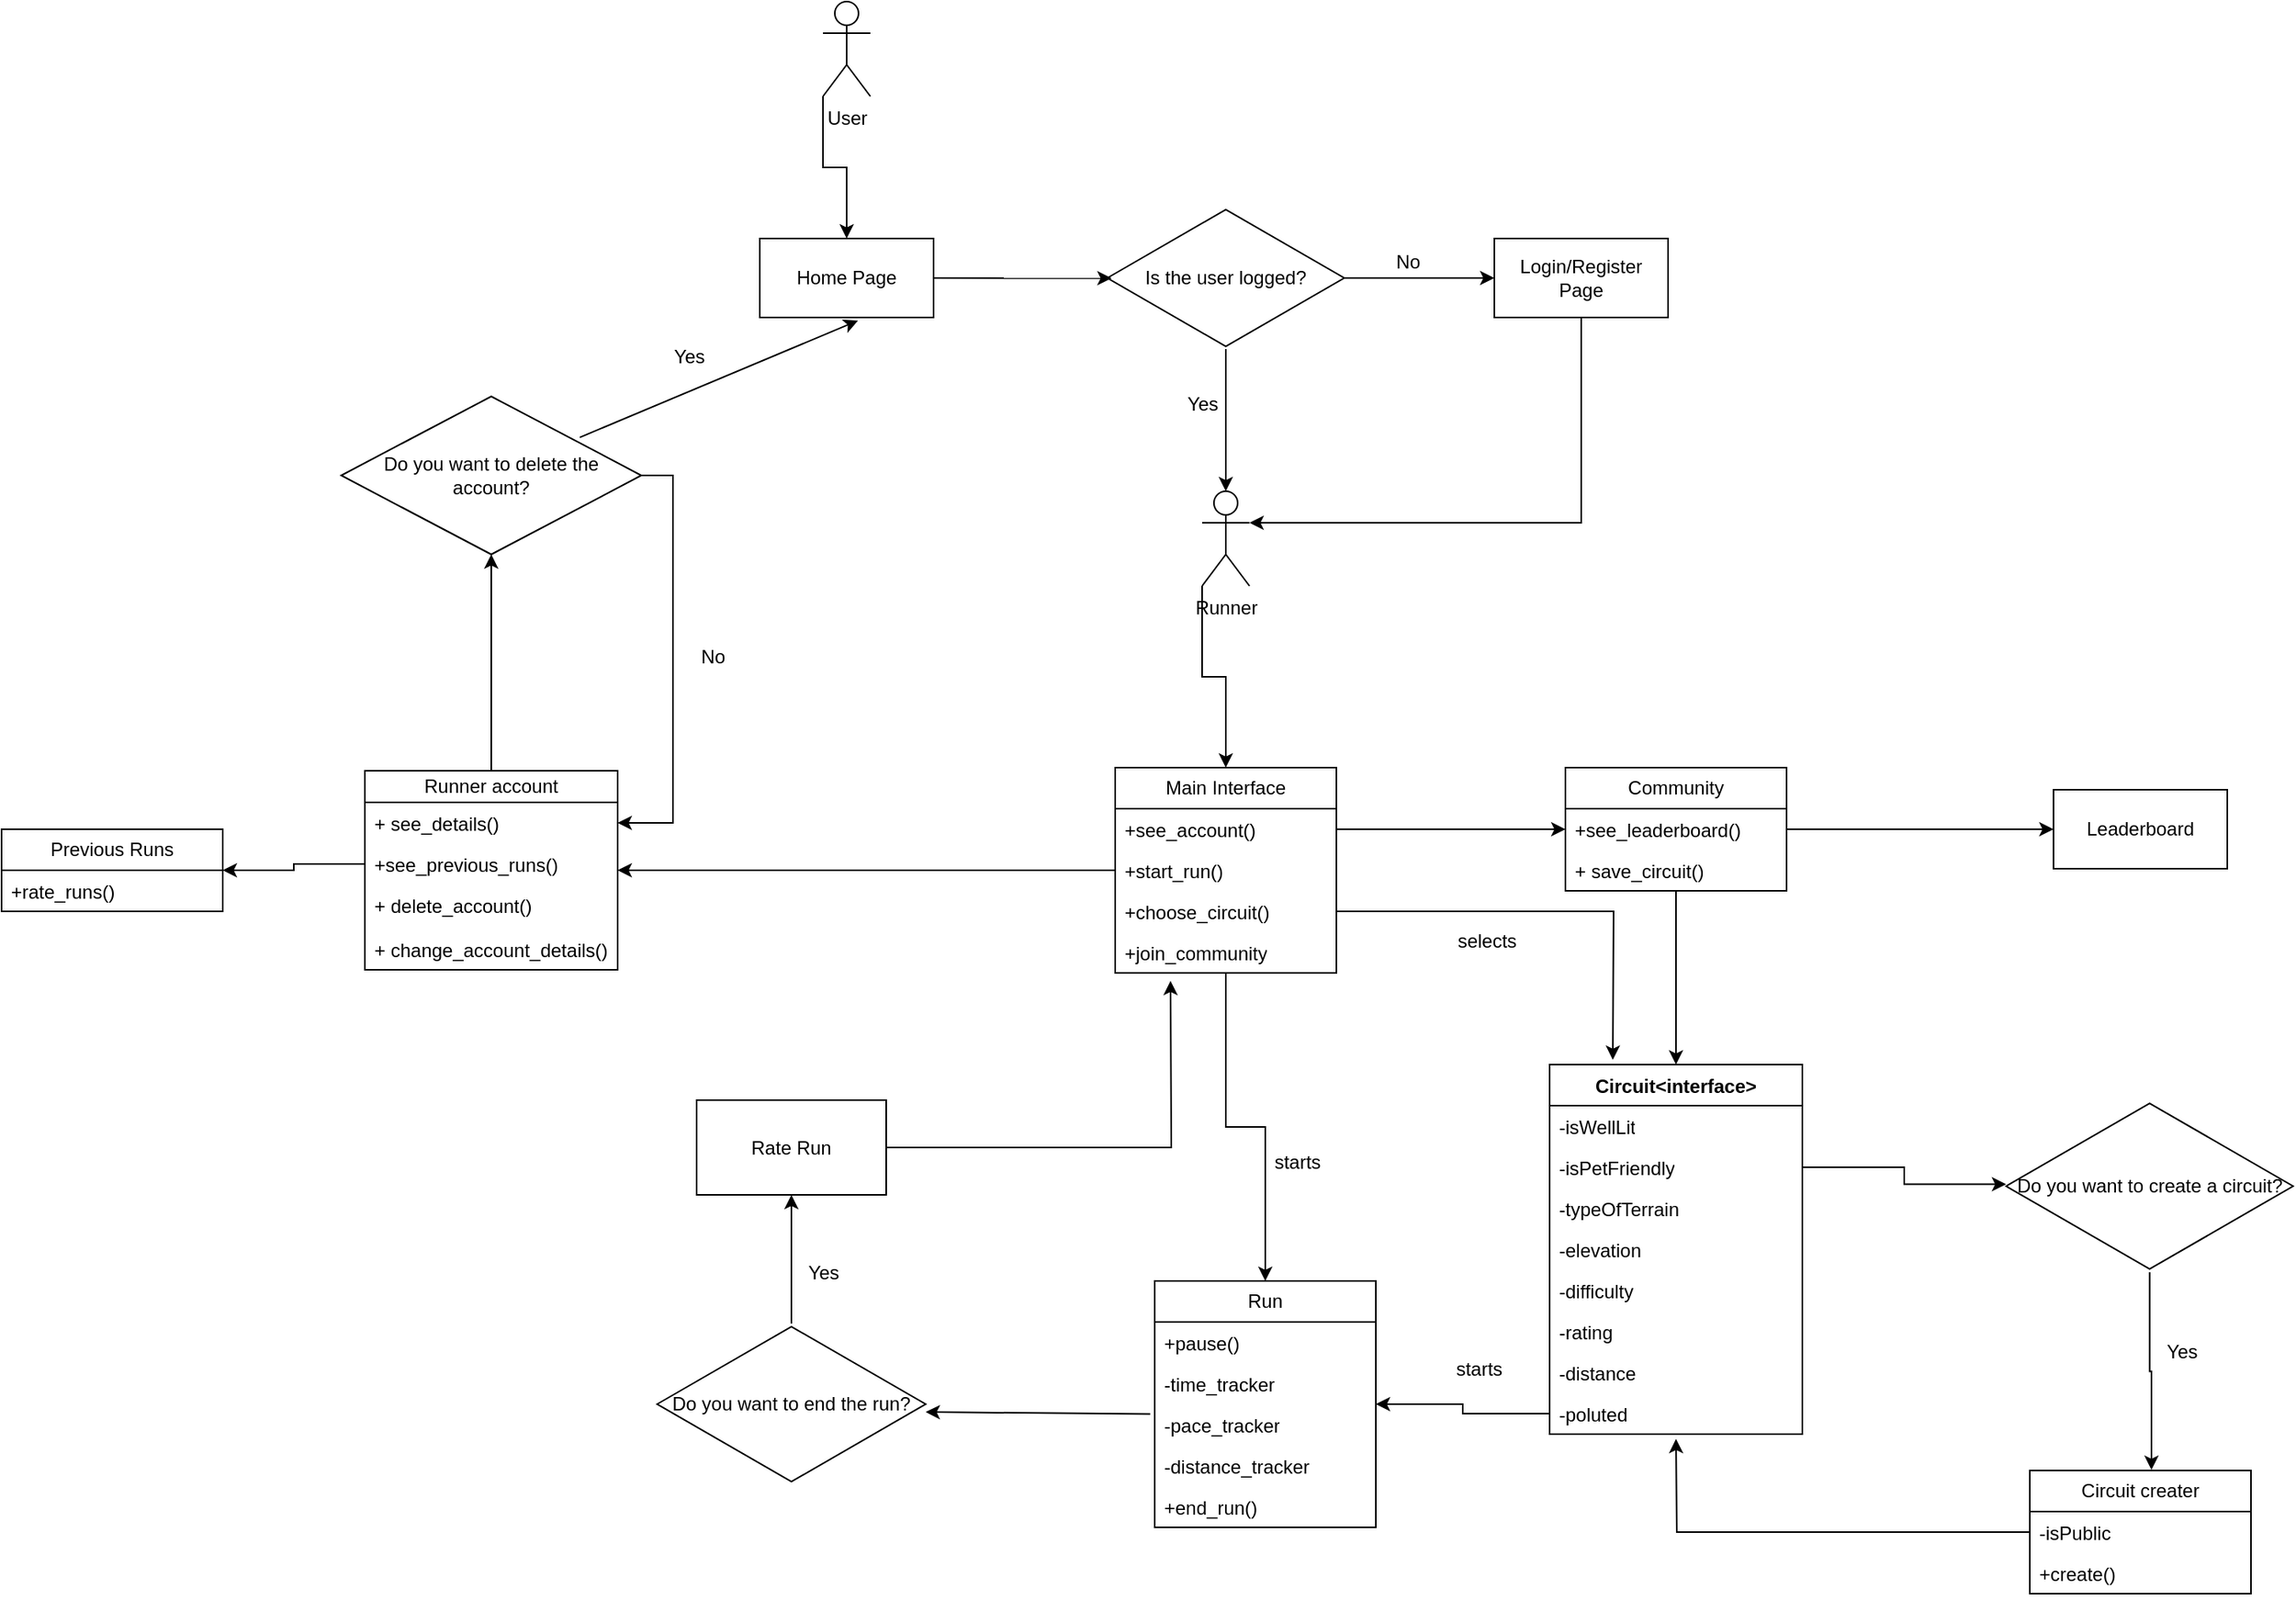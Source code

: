 <mxfile version="24.0.7" type="device">
  <diagram name="Page-1" id="b5b7bab2-c9e2-2cf4-8b2a-24fd1a2a6d21">
    <mxGraphModel dx="2227" dy="696" grid="1" gridSize="10" guides="1" tooltips="1" connect="1" arrows="1" fold="1" page="1" pageScale="1" pageWidth="827" pageHeight="1169" background="none" math="0" shadow="0">
      <root>
        <mxCell id="0" />
        <mxCell id="1" parent="0" />
        <mxCell id="a7nO67XUlajImu4DzMsQ-3" style="edgeStyle=orthogonalEdgeStyle;rounded=0;orthogonalLoop=1;jettySize=auto;html=1;exitX=0;exitY=1;exitDx=0;exitDy=0;exitPerimeter=0;" edge="1" parent="1" source="4FVMw5Oiit9OQuc1B4m7-1" target="4FVMw5Oiit9OQuc1B4m7-6">
          <mxGeometry relative="1" as="geometry" />
        </mxCell>
        <mxCell id="4FVMw5Oiit9OQuc1B4m7-1" value="User&lt;br&gt;" style="shape=umlActor;verticalLabelPosition=bottom;verticalAlign=top;html=1;outlineConnect=0;" parent="1" vertex="1">
          <mxGeometry x="330" y="30" width="30" height="60" as="geometry" />
        </mxCell>
        <mxCell id="4FVMw5Oiit9OQuc1B4m7-6" value="Home Page" style="html=1;whiteSpace=wrap;" parent="1" vertex="1">
          <mxGeometry x="290" y="180" width="110" height="50" as="geometry" />
        </mxCell>
        <mxCell id="a7nO67XUlajImu4DzMsQ-4" style="edgeStyle=orthogonalEdgeStyle;rounded=0;orthogonalLoop=1;jettySize=auto;html=1;entryX=0;entryY=0.5;entryDx=0;entryDy=0;" edge="1" parent="1" source="4FVMw5Oiit9OQuc1B4m7-7" target="4FVMw5Oiit9OQuc1B4m7-11">
          <mxGeometry relative="1" as="geometry" />
        </mxCell>
        <mxCell id="4FVMw5Oiit9OQuc1B4m7-7" value="Is the user logged?" style="html=1;whiteSpace=wrap;aspect=fixed;shape=isoRectangle;" parent="1" vertex="1">
          <mxGeometry x="510" y="160" width="150" height="90" as="geometry" />
        </mxCell>
        <mxCell id="4FVMw5Oiit9OQuc1B4m7-8" value="" style="endArrow=classic;html=1;rounded=0;entryX=0.018;entryY=0.502;entryDx=0;entryDy=0;entryPerimeter=0;exitX=1;exitY=0.5;exitDx=0;exitDy=0;" parent="1" target="4FVMw5Oiit9OQuc1B4m7-7" edge="1" source="4FVMw5Oiit9OQuc1B4m7-6">
          <mxGeometry width="50" height="50" relative="1" as="geometry">
            <mxPoint x="330" y="384.71" as="sourcePoint" />
            <mxPoint x="410" y="384.71" as="targetPoint" />
          </mxGeometry>
        </mxCell>
        <mxCell id="4FVMw5Oiit9OQuc1B4m7-10" value="No&lt;br&gt;" style="text;html=1;align=center;verticalAlign=middle;resizable=0;points=[];autosize=1;strokeColor=none;fillColor=none;" parent="1" vertex="1">
          <mxGeometry x="680" y="180" width="40" height="30" as="geometry" />
        </mxCell>
        <mxCell id="4FVMw5Oiit9OQuc1B4m7-11" value="Login/Register&lt;br&gt;Page" style="html=1;whiteSpace=wrap;" parent="1" vertex="1">
          <mxGeometry x="755" y="180" width="110" height="50" as="geometry" />
        </mxCell>
        <mxCell id="4FVMw5Oiit9OQuc1B4m7-13" value="Yes" style="text;html=1;align=center;verticalAlign=middle;resizable=0;points=[];autosize=1;strokeColor=none;fillColor=none;" parent="1" vertex="1">
          <mxGeometry x="550" y="270" width="40" height="30" as="geometry" />
        </mxCell>
        <mxCell id="a7nO67XUlajImu4DzMsQ-8" style="edgeStyle=orthogonalEdgeStyle;rounded=0;orthogonalLoop=1;jettySize=auto;html=1;exitX=0;exitY=1;exitDx=0;exitDy=0;exitPerimeter=0;entryX=0.5;entryY=0;entryDx=0;entryDy=0;" edge="1" parent="1" source="4FVMw5Oiit9OQuc1B4m7-16" target="4FVMw5Oiit9OQuc1B4m7-25">
          <mxGeometry relative="1" as="geometry" />
        </mxCell>
        <mxCell id="4FVMw5Oiit9OQuc1B4m7-16" value="Runner&lt;br&gt;" style="shape=umlActor;verticalLabelPosition=bottom;verticalAlign=top;html=1;outlineConnect=0;" parent="1" vertex="1">
          <mxGeometry x="570" y="340" width="30" height="60" as="geometry" />
        </mxCell>
        <mxCell id="a7nO67XUlajImu4DzMsQ-25" style="edgeStyle=orthogonalEdgeStyle;rounded=0;orthogonalLoop=1;jettySize=auto;html=1;exitX=0.5;exitY=0;exitDx=0;exitDy=0;entryX=0.5;entryY=1;entryDx=0;entryDy=0;" edge="1" parent="1" source="4FVMw5Oiit9OQuc1B4m7-20" target="4FVMw5Oiit9OQuc1B4m7-55">
          <mxGeometry relative="1" as="geometry" />
        </mxCell>
        <mxCell id="4FVMw5Oiit9OQuc1B4m7-20" value="Runner account" style="swimlane;fontStyle=0;childLayout=stackLayout;horizontal=1;startSize=20;fillColor=none;horizontalStack=0;resizeParent=1;resizeParentMax=0;resizeLast=0;collapsible=1;marginBottom=0;whiteSpace=wrap;html=1;" parent="1" vertex="1">
          <mxGeometry x="40" y="517" width="160" height="126" as="geometry">
            <mxRectangle y="270" width="130" height="30" as="alternateBounds" />
          </mxGeometry>
        </mxCell>
        <mxCell id="4FVMw5Oiit9OQuc1B4m7-21" value="+ see_details()" style="text;strokeColor=none;fillColor=none;align=left;verticalAlign=top;spacingLeft=4;spacingRight=4;overflow=hidden;rotatable=0;points=[[0,0.5],[1,0.5]];portConstraint=eastwest;whiteSpace=wrap;html=1;" parent="4FVMw5Oiit9OQuc1B4m7-20" vertex="1">
          <mxGeometry y="20" width="160" height="26" as="geometry" />
        </mxCell>
        <mxCell id="4FVMw5Oiit9OQuc1B4m7-22" value="+see_previous_runs()" style="text;strokeColor=none;fillColor=none;align=left;verticalAlign=top;spacingLeft=4;spacingRight=4;overflow=hidden;rotatable=0;points=[[0,0.5],[1,0.5]];portConstraint=eastwest;whiteSpace=wrap;html=1;" parent="4FVMw5Oiit9OQuc1B4m7-20" vertex="1">
          <mxGeometry y="46" width="160" height="26" as="geometry" />
        </mxCell>
        <mxCell id="4FVMw5Oiit9OQuc1B4m7-23" value="+ delete_account()" style="text;strokeColor=none;fillColor=none;align=left;verticalAlign=top;spacingLeft=4;spacingRight=4;overflow=hidden;rotatable=0;points=[[0,0.5],[1,0.5]];portConstraint=eastwest;whiteSpace=wrap;html=1;" parent="4FVMw5Oiit9OQuc1B4m7-20" vertex="1">
          <mxGeometry y="72" width="160" height="28" as="geometry" />
        </mxCell>
        <mxCell id="4FVMw5Oiit9OQuc1B4m7-31" value="+ change_account_details()" style="text;strokeColor=none;fillColor=none;align=left;verticalAlign=top;spacingLeft=4;spacingRight=4;overflow=hidden;rotatable=0;points=[[0,0.5],[1,0.5]];portConstraint=eastwest;whiteSpace=wrap;html=1;" parent="4FVMw5Oiit9OQuc1B4m7-20" vertex="1">
          <mxGeometry y="100" width="160" height="26" as="geometry" />
        </mxCell>
        <mxCell id="a7nO67XUlajImu4DzMsQ-22" style="edgeStyle=orthogonalEdgeStyle;rounded=0;orthogonalLoop=1;jettySize=auto;html=1;entryX=0.5;entryY=0;entryDx=0;entryDy=0;" edge="1" parent="1" source="4FVMw5Oiit9OQuc1B4m7-25" target="4FVMw5Oiit9OQuc1B4m7-32">
          <mxGeometry relative="1" as="geometry" />
        </mxCell>
        <mxCell id="4FVMw5Oiit9OQuc1B4m7-25" value="Main Interface" style="swimlane;fontStyle=0;childLayout=stackLayout;horizontal=1;startSize=26;fillColor=none;horizontalStack=0;resizeParent=1;resizeParentMax=0;resizeLast=0;collapsible=1;marginBottom=0;whiteSpace=wrap;html=1;" parent="1" vertex="1">
          <mxGeometry x="515" y="515" width="140" height="130" as="geometry">
            <mxRectangle x="240" y="230" width="120" height="30" as="alternateBounds" />
          </mxGeometry>
        </mxCell>
        <mxCell id="4FVMw5Oiit9OQuc1B4m7-26" value="+see_account()" style="text;strokeColor=none;fillColor=none;align=left;verticalAlign=top;spacingLeft=4;spacingRight=4;overflow=hidden;rotatable=0;points=[[0,0.5],[1,0.5]];portConstraint=eastwest;whiteSpace=wrap;html=1;" parent="4FVMw5Oiit9OQuc1B4m7-25" vertex="1">
          <mxGeometry y="26" width="140" height="26" as="geometry" />
        </mxCell>
        <mxCell id="a7nO67XUlajImu4DzMsQ-24" style="edgeStyle=orthogonalEdgeStyle;rounded=0;orthogonalLoop=1;jettySize=auto;html=1;exitX=0;exitY=0.5;exitDx=0;exitDy=0;" edge="1" parent="4FVMw5Oiit9OQuc1B4m7-25" source="4FVMw5Oiit9OQuc1B4m7-27">
          <mxGeometry relative="1" as="geometry">
            <mxPoint x="-315" y="65" as="targetPoint" />
          </mxGeometry>
        </mxCell>
        <mxCell id="4FVMw5Oiit9OQuc1B4m7-27" value="+start_run()" style="text;strokeColor=none;fillColor=none;align=left;verticalAlign=top;spacingLeft=4;spacingRight=4;overflow=hidden;rotatable=0;points=[[0,0.5],[1,0.5]];portConstraint=eastwest;whiteSpace=wrap;html=1;" parent="4FVMw5Oiit9OQuc1B4m7-25" vertex="1">
          <mxGeometry y="52" width="140" height="26" as="geometry" />
        </mxCell>
        <mxCell id="a7nO67XUlajImu4DzMsQ-23" style="edgeStyle=orthogonalEdgeStyle;rounded=0;orthogonalLoop=1;jettySize=auto;html=1;" edge="1" parent="4FVMw5Oiit9OQuc1B4m7-25" source="4FVMw5Oiit9OQuc1B4m7-28">
          <mxGeometry relative="1" as="geometry">
            <mxPoint x="315" y="185" as="targetPoint" />
          </mxGeometry>
        </mxCell>
        <mxCell id="4FVMw5Oiit9OQuc1B4m7-28" value="+choose_circuit()" style="text;strokeColor=none;fillColor=none;align=left;verticalAlign=top;spacingLeft=4;spacingRight=4;overflow=hidden;rotatable=0;points=[[0,0.5],[1,0.5]];portConstraint=eastwest;whiteSpace=wrap;html=1;" parent="4FVMw5Oiit9OQuc1B4m7-25" vertex="1">
          <mxGeometry y="78" width="140" height="26" as="geometry" />
        </mxCell>
        <mxCell id="4FVMw5Oiit9OQuc1B4m7-87" value="+join_community" style="text;strokeColor=none;fillColor=none;align=left;verticalAlign=top;spacingLeft=4;spacingRight=4;overflow=hidden;rotatable=0;points=[[0,0.5],[1,0.5]];portConstraint=eastwest;whiteSpace=wrap;html=1;" parent="4FVMw5Oiit9OQuc1B4m7-25" vertex="1">
          <mxGeometry y="104" width="140" height="26" as="geometry" />
        </mxCell>
        <mxCell id="4FVMw5Oiit9OQuc1B4m7-32" value="Run" style="swimlane;fontStyle=0;childLayout=stackLayout;horizontal=1;startSize=26;fillColor=none;horizontalStack=0;resizeParent=1;resizeParentMax=0;resizeLast=0;collapsible=1;marginBottom=0;whiteSpace=wrap;html=1;" parent="1" vertex="1">
          <mxGeometry x="540" y="840" width="140" height="156" as="geometry" />
        </mxCell>
        <mxCell id="4FVMw5Oiit9OQuc1B4m7-37" value="+pause()" style="text;strokeColor=none;fillColor=none;align=left;verticalAlign=top;spacingLeft=4;spacingRight=4;overflow=hidden;rotatable=0;points=[[0,0.5],[1,0.5]];portConstraint=eastwest;whiteSpace=wrap;html=1;" parent="4FVMw5Oiit9OQuc1B4m7-32" vertex="1">
          <mxGeometry y="26" width="140" height="26" as="geometry" />
        </mxCell>
        <mxCell id="4FVMw5Oiit9OQuc1B4m7-35" value="-time_tracker" style="text;strokeColor=none;fillColor=none;align=left;verticalAlign=top;spacingLeft=4;spacingRight=4;overflow=hidden;rotatable=0;points=[[0,0.5],[1,0.5]];portConstraint=eastwest;whiteSpace=wrap;html=1;" parent="4FVMw5Oiit9OQuc1B4m7-32" vertex="1">
          <mxGeometry y="52" width="140" height="26" as="geometry" />
        </mxCell>
        <mxCell id="4FVMw5Oiit9OQuc1B4m7-34" value="-pace_tracker" style="text;strokeColor=none;fillColor=none;align=left;verticalAlign=top;spacingLeft=4;spacingRight=4;overflow=hidden;rotatable=0;points=[[0,0.5],[1,0.5]];portConstraint=eastwest;whiteSpace=wrap;html=1;" parent="4FVMw5Oiit9OQuc1B4m7-32" vertex="1">
          <mxGeometry y="78" width="140" height="26" as="geometry" />
        </mxCell>
        <mxCell id="4FVMw5Oiit9OQuc1B4m7-33" value="-distance_tracker" style="text;strokeColor=none;fillColor=none;align=left;verticalAlign=top;spacingLeft=4;spacingRight=4;overflow=hidden;rotatable=0;points=[[0,0.5],[1,0.5]];portConstraint=eastwest;whiteSpace=wrap;html=1;" parent="4FVMw5Oiit9OQuc1B4m7-32" vertex="1">
          <mxGeometry y="104" width="140" height="26" as="geometry" />
        </mxCell>
        <mxCell id="4FVMw5Oiit9OQuc1B4m7-68" value="+end_run()" style="text;strokeColor=none;fillColor=none;align=left;verticalAlign=top;spacingLeft=4;spacingRight=4;overflow=hidden;rotatable=0;points=[[0,0.5],[1,0.5]];portConstraint=eastwest;whiteSpace=wrap;html=1;" parent="4FVMw5Oiit9OQuc1B4m7-32" vertex="1">
          <mxGeometry y="130" width="140" height="26" as="geometry" />
        </mxCell>
        <mxCell id="4FVMw5Oiit9OQuc1B4m7-40" value="Circuit&amp;lt;interface&amp;gt;" style="swimlane;fontStyle=1;align=center;verticalAlign=top;childLayout=stackLayout;horizontal=1;startSize=26;horizontalStack=0;resizeParent=1;resizeParentMax=0;resizeLast=0;collapsible=1;marginBottom=0;whiteSpace=wrap;html=1;" parent="1" vertex="1">
          <mxGeometry x="790" y="703" width="160" height="234" as="geometry">
            <mxRectangle x="780" y="390" width="140" height="30" as="alternateBounds" />
          </mxGeometry>
        </mxCell>
        <mxCell id="4FVMw5Oiit9OQuc1B4m7-41" value="-isWellLit" style="text;strokeColor=none;fillColor=none;align=left;verticalAlign=top;spacingLeft=4;spacingRight=4;overflow=hidden;rotatable=0;points=[[0,0.5],[1,0.5]];portConstraint=eastwest;whiteSpace=wrap;html=1;" parent="4FVMw5Oiit9OQuc1B4m7-40" vertex="1">
          <mxGeometry y="26" width="160" height="26" as="geometry" />
        </mxCell>
        <mxCell id="4FVMw5Oiit9OQuc1B4m7-43" value="-isPetFriendly" style="text;strokeColor=none;fillColor=none;align=left;verticalAlign=top;spacingLeft=4;spacingRight=4;overflow=hidden;rotatable=0;points=[[0,0.5],[1,0.5]];portConstraint=eastwest;whiteSpace=wrap;html=1;" parent="4FVMw5Oiit9OQuc1B4m7-40" vertex="1">
          <mxGeometry y="52" width="160" height="26" as="geometry" />
        </mxCell>
        <mxCell id="4FVMw5Oiit9OQuc1B4m7-47" value="-typeOfTerrain" style="text;strokeColor=none;fillColor=none;align=left;verticalAlign=top;spacingLeft=4;spacingRight=4;overflow=hidden;rotatable=0;points=[[0,0.5],[1,0.5]];portConstraint=eastwest;whiteSpace=wrap;html=1;" parent="4FVMw5Oiit9OQuc1B4m7-40" vertex="1">
          <mxGeometry y="78" width="160" height="26" as="geometry" />
        </mxCell>
        <mxCell id="4FVMw5Oiit9OQuc1B4m7-48" value="-elevation" style="text;strokeColor=none;fillColor=none;align=left;verticalAlign=top;spacingLeft=4;spacingRight=4;overflow=hidden;rotatable=0;points=[[0,0.5],[1,0.5]];portConstraint=eastwest;whiteSpace=wrap;html=1;" parent="4FVMw5Oiit9OQuc1B4m7-40" vertex="1">
          <mxGeometry y="104" width="160" height="26" as="geometry" />
        </mxCell>
        <mxCell id="4FVMw5Oiit9OQuc1B4m7-49" value="-difficulty" style="text;strokeColor=none;fillColor=none;align=left;verticalAlign=top;spacingLeft=4;spacingRight=4;overflow=hidden;rotatable=0;points=[[0,0.5],[1,0.5]];portConstraint=eastwest;whiteSpace=wrap;html=1;" parent="4FVMw5Oiit9OQuc1B4m7-40" vertex="1">
          <mxGeometry y="130" width="160" height="26" as="geometry" />
        </mxCell>
        <mxCell id="4FVMw5Oiit9OQuc1B4m7-50" value="-rating" style="text;strokeColor=none;fillColor=none;align=left;verticalAlign=top;spacingLeft=4;spacingRight=4;overflow=hidden;rotatable=0;points=[[0,0.5],[1,0.5]];portConstraint=eastwest;whiteSpace=wrap;html=1;" parent="4FVMw5Oiit9OQuc1B4m7-40" vertex="1">
          <mxGeometry y="156" width="160" height="26" as="geometry" />
        </mxCell>
        <mxCell id="4FVMw5Oiit9OQuc1B4m7-71" value="-distance" style="text;strokeColor=none;fillColor=none;align=left;verticalAlign=top;spacingLeft=4;spacingRight=4;overflow=hidden;rotatable=0;points=[[0,0.5],[1,0.5]];portConstraint=eastwest;whiteSpace=wrap;html=1;" parent="4FVMw5Oiit9OQuc1B4m7-40" vertex="1">
          <mxGeometry y="182" width="160" height="26" as="geometry" />
        </mxCell>
        <mxCell id="4FVMw5Oiit9OQuc1B4m7-97" value="-poluted" style="text;strokeColor=none;fillColor=none;align=left;verticalAlign=top;spacingLeft=4;spacingRight=4;overflow=hidden;rotatable=0;points=[[0,0.5],[1,0.5]];portConstraint=eastwest;whiteSpace=wrap;html=1;" parent="4FVMw5Oiit9OQuc1B4m7-40" vertex="1">
          <mxGeometry y="208" width="160" height="26" as="geometry" />
        </mxCell>
        <mxCell id="4FVMw5Oiit9OQuc1B4m7-51" value="starts" style="text;html=1;align=center;verticalAlign=middle;resizable=0;points=[];autosize=1;strokeColor=none;fillColor=none;" parent="1" vertex="1">
          <mxGeometry x="605" y="750" width="50" height="30" as="geometry" />
        </mxCell>
        <mxCell id="4FVMw5Oiit9OQuc1B4m7-52" value="selects" style="text;html=1;align=center;verticalAlign=middle;resizable=0;points=[];autosize=1;strokeColor=none;fillColor=none;" parent="1" vertex="1">
          <mxGeometry x="720" y="610" width="60" height="30" as="geometry" />
        </mxCell>
        <mxCell id="4FVMw5Oiit9OQuc1B4m7-54" value="starts" style="text;html=1;align=center;verticalAlign=middle;resizable=0;points=[];autosize=1;strokeColor=none;fillColor=none;" parent="1" vertex="1">
          <mxGeometry x="720" y="881" width="50" height="30" as="geometry" />
        </mxCell>
        <mxCell id="a7nO67XUlajImu4DzMsQ-28" style="edgeStyle=orthogonalEdgeStyle;rounded=0;orthogonalLoop=1;jettySize=auto;html=1;exitX=1;exitY=0.5;exitDx=0;exitDy=0;entryX=1;entryY=0.5;entryDx=0;entryDy=0;" edge="1" parent="1" source="4FVMw5Oiit9OQuc1B4m7-55" target="4FVMw5Oiit9OQuc1B4m7-21">
          <mxGeometry relative="1" as="geometry" />
        </mxCell>
        <mxCell id="4FVMw5Oiit9OQuc1B4m7-55" value="Do you want to delete the account?" style="rhombus;whiteSpace=wrap;html=1;" parent="1" vertex="1">
          <mxGeometry x="25" y="280" width="190" height="100" as="geometry" />
        </mxCell>
        <mxCell id="4FVMw5Oiit9OQuc1B4m7-56" value="" style="endArrow=classic;html=1;rounded=0;exitX=0.795;exitY=0.259;exitDx=0;exitDy=0;exitPerimeter=0;entryX=0.565;entryY=1.04;entryDx=0;entryDy=0;entryPerimeter=0;" parent="1" source="4FVMw5Oiit9OQuc1B4m7-55" target="4FVMw5Oiit9OQuc1B4m7-6" edge="1">
          <mxGeometry width="50" height="50" relative="1" as="geometry">
            <mxPoint x="270" y="490" as="sourcePoint" />
            <mxPoint x="320" y="440" as="targetPoint" />
          </mxGeometry>
        </mxCell>
        <mxCell id="4FVMw5Oiit9OQuc1B4m7-58" value="Yes" style="text;html=1;align=center;verticalAlign=middle;resizable=0;points=[];autosize=1;strokeColor=none;fillColor=none;" parent="1" vertex="1">
          <mxGeometry x="225" y="240" width="40" height="30" as="geometry" />
        </mxCell>
        <mxCell id="4FVMw5Oiit9OQuc1B4m7-59" value="No" style="text;html=1;align=center;verticalAlign=middle;resizable=0;points=[];autosize=1;strokeColor=none;fillColor=none;" parent="1" vertex="1">
          <mxGeometry x="240" y="430" width="40" height="30" as="geometry" />
        </mxCell>
        <mxCell id="a7nO67XUlajImu4DzMsQ-20" style="edgeStyle=orthogonalEdgeStyle;rounded=0;orthogonalLoop=1;jettySize=auto;html=1;" edge="1" parent="1" source="4FVMw5Oiit9OQuc1B4m7-63" target="4FVMw5Oiit9OQuc1B4m7-72">
          <mxGeometry relative="1" as="geometry" />
        </mxCell>
        <mxCell id="4FVMw5Oiit9OQuc1B4m7-63" value="Do you want to end the run?" style="html=1;whiteSpace=wrap;aspect=fixed;shape=isoRectangle;" parent="1" vertex="1">
          <mxGeometry x="225" y="867" width="170" height="102" as="geometry" />
        </mxCell>
        <mxCell id="4FVMw5Oiit9OQuc1B4m7-64" value="" style="endArrow=classic;html=1;rounded=0;exitX=-0.02;exitY=0.241;exitDx=0;exitDy=0;exitPerimeter=0;entryX=1;entryY=0.549;entryDx=0;entryDy=0;entryPerimeter=0;" parent="1" source="4FVMw5Oiit9OQuc1B4m7-34" target="4FVMw5Oiit9OQuc1B4m7-63" edge="1">
          <mxGeometry width="50" height="50" relative="1" as="geometry">
            <mxPoint x="400" y="805" as="sourcePoint" />
            <mxPoint x="450" y="755" as="targetPoint" />
          </mxGeometry>
        </mxCell>
        <mxCell id="4FVMw5Oiit9OQuc1B4m7-67" value="Yes" style="text;html=1;align=center;verticalAlign=middle;resizable=0;points=[];autosize=1;strokeColor=none;fillColor=none;" parent="1" vertex="1">
          <mxGeometry x="310" y="820" width="40" height="30" as="geometry" />
        </mxCell>
        <mxCell id="4FVMw5Oiit9OQuc1B4m7-72" value="Rate Run" style="rounded=0;whiteSpace=wrap;html=1;" parent="1" vertex="1">
          <mxGeometry x="250" y="725.5" width="120" height="60" as="geometry" />
        </mxCell>
        <mxCell id="4FVMw5Oiit9OQuc1B4m7-73" value="Previous Runs" style="swimlane;fontStyle=0;childLayout=stackLayout;horizontal=1;startSize=26;fillColor=none;horizontalStack=0;resizeParent=1;resizeParentMax=0;resizeLast=0;collapsible=1;marginBottom=0;whiteSpace=wrap;html=1;" parent="1" vertex="1">
          <mxGeometry x="-190" y="554" width="140" height="52" as="geometry" />
        </mxCell>
        <mxCell id="4FVMw5Oiit9OQuc1B4m7-74" value="+rate_runs()" style="text;strokeColor=none;fillColor=none;align=left;verticalAlign=top;spacingLeft=4;spacingRight=4;overflow=hidden;rotatable=0;points=[[0,0.5],[1,0.5]];portConstraint=eastwest;whiteSpace=wrap;html=1;" parent="4FVMw5Oiit9OQuc1B4m7-73" vertex="1">
          <mxGeometry y="26" width="140" height="26" as="geometry" />
        </mxCell>
        <mxCell id="4FVMw5Oiit9OQuc1B4m7-77" value="Do you want to create a circuit?" style="html=1;whiteSpace=wrap;aspect=fixed;shape=isoRectangle;" parent="1" vertex="1">
          <mxGeometry x="1079" y="725.5" width="181.67" height="109" as="geometry" />
        </mxCell>
        <mxCell id="a7nO67XUlajImu4DzMsQ-18" style="edgeStyle=orthogonalEdgeStyle;rounded=0;orthogonalLoop=1;jettySize=auto;html=1;" edge="1" parent="1" source="4FVMw5Oiit9OQuc1B4m7-80">
          <mxGeometry relative="1" as="geometry">
            <mxPoint x="870" y="940" as="targetPoint" />
          </mxGeometry>
        </mxCell>
        <mxCell id="4FVMw5Oiit9OQuc1B4m7-80" value="Circuit creater" style="swimlane;fontStyle=0;childLayout=stackLayout;horizontal=1;startSize=26;fillColor=none;horizontalStack=0;resizeParent=1;resizeParentMax=0;resizeLast=0;collapsible=1;marginBottom=0;whiteSpace=wrap;html=1;" parent="1" vertex="1">
          <mxGeometry x="1094" y="960" width="140" height="78" as="geometry" />
        </mxCell>
        <mxCell id="4FVMw5Oiit9OQuc1B4m7-81" value="-isPublic" style="text;strokeColor=none;fillColor=none;align=left;verticalAlign=top;spacingLeft=4;spacingRight=4;overflow=hidden;rotatable=0;points=[[0,0.5],[1,0.5]];portConstraint=eastwest;whiteSpace=wrap;html=1;" parent="4FVMw5Oiit9OQuc1B4m7-80" vertex="1">
          <mxGeometry y="26" width="140" height="26" as="geometry" />
        </mxCell>
        <mxCell id="4FVMw5Oiit9OQuc1B4m7-82" value="+create()" style="text;strokeColor=none;fillColor=none;align=left;verticalAlign=top;spacingLeft=4;spacingRight=4;overflow=hidden;rotatable=0;points=[[0,0.5],[1,0.5]];portConstraint=eastwest;whiteSpace=wrap;html=1;" parent="4FVMw5Oiit9OQuc1B4m7-80" vertex="1">
          <mxGeometry y="52" width="140" height="26" as="geometry" />
        </mxCell>
        <mxCell id="4FVMw5Oiit9OQuc1B4m7-86" value="Yes" style="text;html=1;align=center;verticalAlign=middle;resizable=0;points=[];autosize=1;strokeColor=none;fillColor=none;" parent="1" vertex="1">
          <mxGeometry x="1170" y="870" width="40" height="30" as="geometry" />
        </mxCell>
        <mxCell id="a7nO67XUlajImu4DzMsQ-13" style="edgeStyle=orthogonalEdgeStyle;rounded=0;orthogonalLoop=1;jettySize=auto;html=1;entryX=0.5;entryY=0;entryDx=0;entryDy=0;" edge="1" parent="1" source="4FVMw5Oiit9OQuc1B4m7-88" target="4FVMw5Oiit9OQuc1B4m7-40">
          <mxGeometry relative="1" as="geometry" />
        </mxCell>
        <mxCell id="4FVMw5Oiit9OQuc1B4m7-88" value="Community" style="swimlane;fontStyle=0;childLayout=stackLayout;horizontal=1;startSize=26;fillColor=none;horizontalStack=0;resizeParent=1;resizeParentMax=0;resizeLast=0;collapsible=1;marginBottom=0;whiteSpace=wrap;html=1;" parent="1" vertex="1">
          <mxGeometry x="800" y="515" width="140" height="78" as="geometry" />
        </mxCell>
        <mxCell id="4FVMw5Oiit9OQuc1B4m7-89" value="+see_leaderboard()" style="text;strokeColor=none;fillColor=none;align=left;verticalAlign=top;spacingLeft=4;spacingRight=4;overflow=hidden;rotatable=0;points=[[0,0.5],[1,0.5]];portConstraint=eastwest;whiteSpace=wrap;html=1;" parent="4FVMw5Oiit9OQuc1B4m7-88" vertex="1">
          <mxGeometry y="26" width="140" height="26" as="geometry" />
        </mxCell>
        <mxCell id="4FVMw5Oiit9OQuc1B4m7-90" value="+ save_circuit()" style="text;strokeColor=none;fillColor=none;align=left;verticalAlign=top;spacingLeft=4;spacingRight=4;overflow=hidden;rotatable=0;points=[[0,0.5],[1,0.5]];portConstraint=eastwest;whiteSpace=wrap;html=1;" parent="4FVMw5Oiit9OQuc1B4m7-88" vertex="1">
          <mxGeometry y="52" width="140" height="26" as="geometry" />
        </mxCell>
        <mxCell id="4FVMw5Oiit9OQuc1B4m7-93" value="Leaderboard" style="html=1;whiteSpace=wrap;" parent="1" vertex="1">
          <mxGeometry x="1109" y="529" width="110" height="50" as="geometry" />
        </mxCell>
        <mxCell id="a7nO67XUlajImu4DzMsQ-5" style="edgeStyle=orthogonalEdgeStyle;rounded=0;orthogonalLoop=1;jettySize=auto;html=1;entryX=0.5;entryY=0;entryDx=0;entryDy=0;entryPerimeter=0;" edge="1" parent="1" source="4FVMw5Oiit9OQuc1B4m7-7" target="4FVMw5Oiit9OQuc1B4m7-16">
          <mxGeometry relative="1" as="geometry" />
        </mxCell>
        <mxCell id="a7nO67XUlajImu4DzMsQ-7" style="edgeStyle=orthogonalEdgeStyle;rounded=0;orthogonalLoop=1;jettySize=auto;html=1;exitX=0.5;exitY=1;exitDx=0;exitDy=0;entryX=1;entryY=0.333;entryDx=0;entryDy=0;entryPerimeter=0;" edge="1" parent="1" source="4FVMw5Oiit9OQuc1B4m7-11" target="4FVMw5Oiit9OQuc1B4m7-16">
          <mxGeometry relative="1" as="geometry" />
        </mxCell>
        <mxCell id="a7nO67XUlajImu4DzMsQ-9" style="edgeStyle=orthogonalEdgeStyle;rounded=0;orthogonalLoop=1;jettySize=auto;html=1;exitX=1;exitY=0.5;exitDx=0;exitDy=0;" edge="1" parent="1" source="4FVMw5Oiit9OQuc1B4m7-26" target="4FVMw5Oiit9OQuc1B4m7-89">
          <mxGeometry relative="1" as="geometry" />
        </mxCell>
        <mxCell id="a7nO67XUlajImu4DzMsQ-12" style="edgeStyle=orthogonalEdgeStyle;rounded=0;orthogonalLoop=1;jettySize=auto;html=1;exitX=1;exitY=0.5;exitDx=0;exitDy=0;entryX=0;entryY=0.5;entryDx=0;entryDy=0;" edge="1" parent="1" source="4FVMw5Oiit9OQuc1B4m7-89" target="4FVMw5Oiit9OQuc1B4m7-93">
          <mxGeometry relative="1" as="geometry" />
        </mxCell>
        <mxCell id="a7nO67XUlajImu4DzMsQ-15" style="edgeStyle=orthogonalEdgeStyle;rounded=0;orthogonalLoop=1;jettySize=auto;html=1;exitX=1;exitY=0.5;exitDx=0;exitDy=0;entryX=0;entryY=0.489;entryDx=0;entryDy=0;entryPerimeter=0;" edge="1" parent="1" source="4FVMw5Oiit9OQuc1B4m7-43" target="4FVMw5Oiit9OQuc1B4m7-77">
          <mxGeometry relative="1" as="geometry" />
        </mxCell>
        <mxCell id="a7nO67XUlajImu4DzMsQ-17" style="edgeStyle=orthogonalEdgeStyle;rounded=0;orthogonalLoop=1;jettySize=auto;html=1;entryX=0.55;entryY=-0.005;entryDx=0;entryDy=0;entryPerimeter=0;" edge="1" parent="1" source="4FVMw5Oiit9OQuc1B4m7-77" target="4FVMw5Oiit9OQuc1B4m7-80">
          <mxGeometry relative="1" as="geometry" />
        </mxCell>
        <mxCell id="a7nO67XUlajImu4DzMsQ-19" style="edgeStyle=orthogonalEdgeStyle;rounded=0;orthogonalLoop=1;jettySize=auto;html=1;exitX=0;exitY=0.5;exitDx=0;exitDy=0;entryX=1;entryY=0.5;entryDx=0;entryDy=0;" edge="1" parent="1" source="4FVMw5Oiit9OQuc1B4m7-97" target="4FVMw5Oiit9OQuc1B4m7-32">
          <mxGeometry relative="1" as="geometry" />
        </mxCell>
        <mxCell id="a7nO67XUlajImu4DzMsQ-21" style="edgeStyle=orthogonalEdgeStyle;rounded=0;orthogonalLoop=1;jettySize=auto;html=1;exitX=1;exitY=0.5;exitDx=0;exitDy=0;" edge="1" parent="1" source="4FVMw5Oiit9OQuc1B4m7-72">
          <mxGeometry relative="1" as="geometry">
            <mxPoint x="550" y="650" as="targetPoint" />
          </mxGeometry>
        </mxCell>
        <mxCell id="a7nO67XUlajImu4DzMsQ-27" style="edgeStyle=orthogonalEdgeStyle;rounded=0;orthogonalLoop=1;jettySize=auto;html=1;exitX=0;exitY=0.5;exitDx=0;exitDy=0;entryX=1;entryY=0.5;entryDx=0;entryDy=0;" edge="1" parent="1" source="4FVMw5Oiit9OQuc1B4m7-22" target="4FVMw5Oiit9OQuc1B4m7-73">
          <mxGeometry relative="1" as="geometry" />
        </mxCell>
      </root>
    </mxGraphModel>
  </diagram>
</mxfile>
